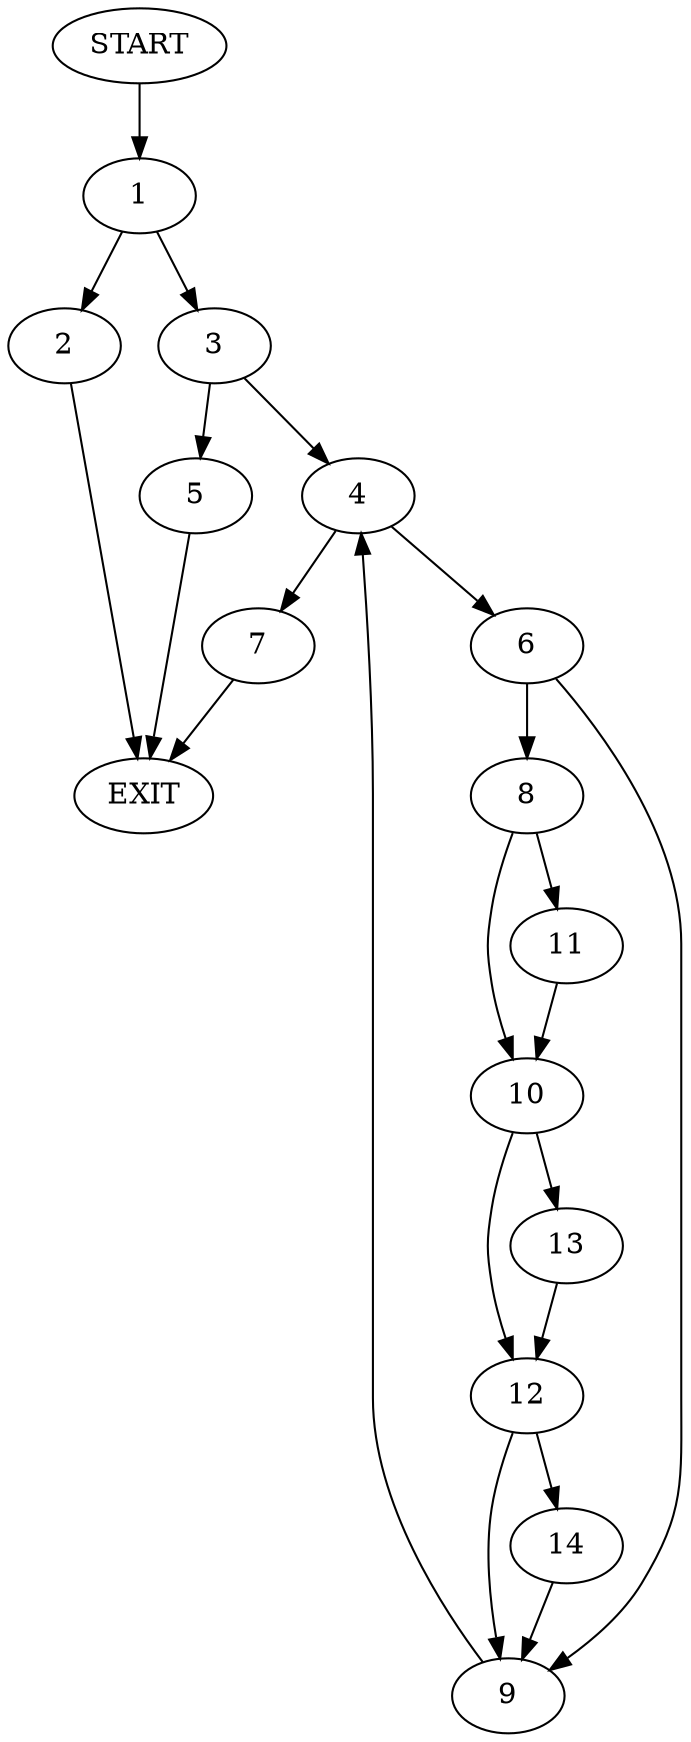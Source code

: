digraph {
0 [label="START"]
15 [label="EXIT"]
0 -> 1
1 -> 2
1 -> 3
3 -> 4
3 -> 5
2 -> 15
4 -> 6
4 -> 7
5 -> 15
7 -> 15
6 -> 8
6 -> 9
9 -> 4
8 -> 10
8 -> 11
11 -> 10
10 -> 12
10 -> 13
13 -> 12
12 -> 9
12 -> 14
14 -> 9
}
